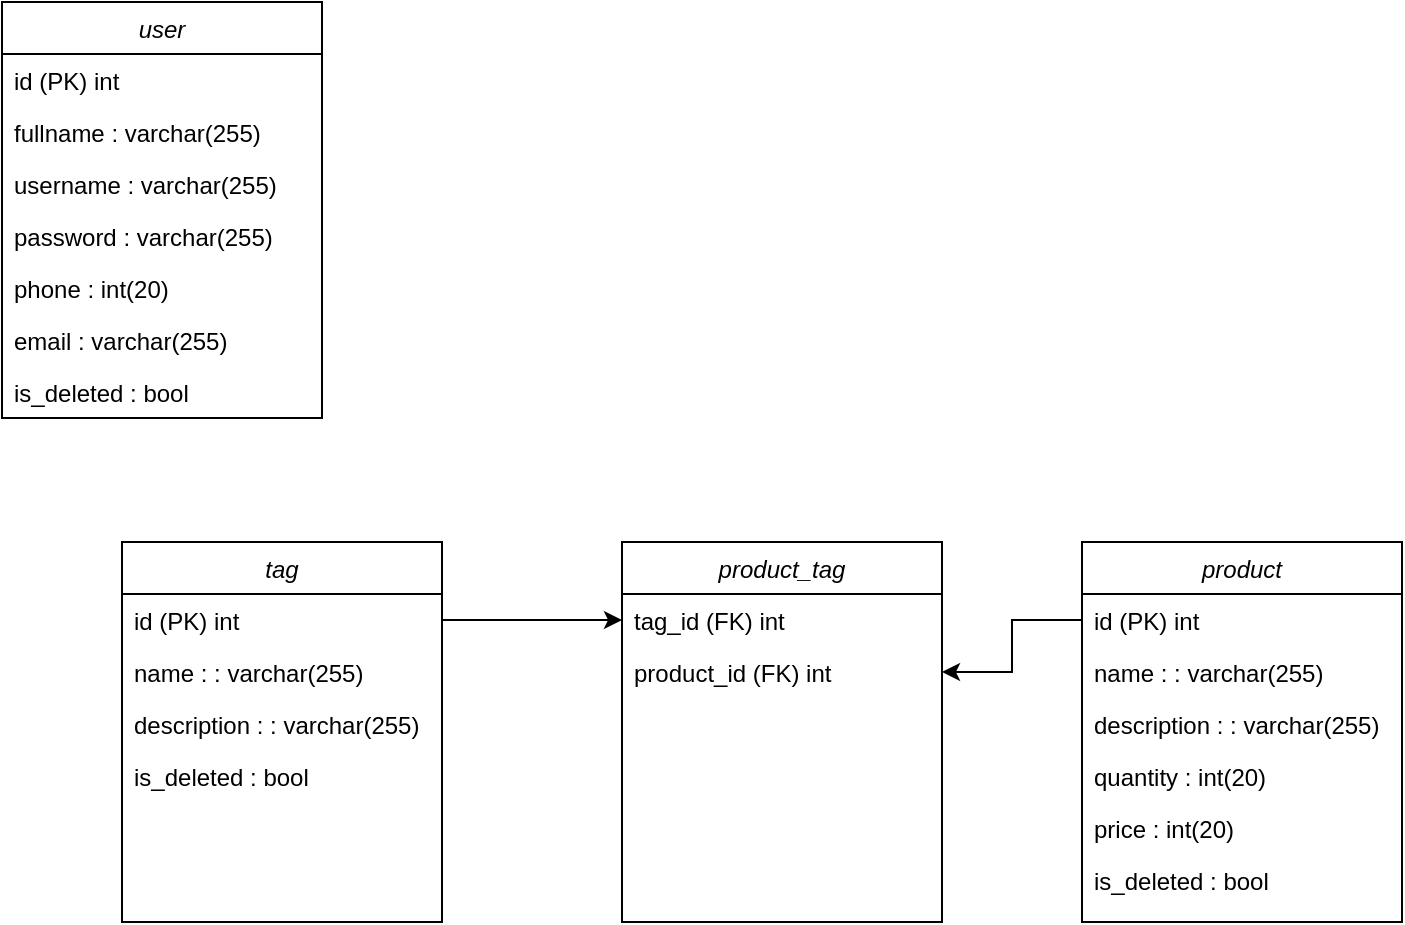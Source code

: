 <mxfile version="13.7.9" type="device"><diagram id="C5RBs43oDa-KdzZeNtuy" name="Page-1"><mxGraphModel dx="1486" dy="626" grid="1" gridSize="10" guides="1" tooltips="1" connect="1" arrows="1" fold="1" page="0" pageScale="1" pageWidth="827" pageHeight="1169" math="0" shadow="0"><root><mxCell id="WIyWlLk6GJQsqaUBKTNV-0"/><mxCell id="WIyWlLk6GJQsqaUBKTNV-1" parent="WIyWlLk6GJQsqaUBKTNV-0"/><mxCell id="zkfFHV4jXpPFQw0GAbJ--0" value="user" style="swimlane;fontStyle=2;align=center;verticalAlign=top;childLayout=stackLayout;horizontal=1;startSize=26;horizontalStack=0;resizeParent=1;resizeLast=0;collapsible=1;marginBottom=0;rounded=0;shadow=0;strokeWidth=1;" parent="WIyWlLk6GJQsqaUBKTNV-1" vertex="1"><mxGeometry x="-40" y="100" width="160" height="208" as="geometry"><mxRectangle x="230" y="140" width="160" height="26" as="alternateBounds"/></mxGeometry></mxCell><mxCell id="zkfFHV4jXpPFQw0GAbJ--1" value="id (PK) int" style="text;align=left;verticalAlign=top;spacingLeft=4;spacingRight=4;overflow=hidden;rotatable=0;points=[[0,0.5],[1,0.5]];portConstraint=eastwest;" parent="zkfFHV4jXpPFQw0GAbJ--0" vertex="1"><mxGeometry y="26" width="160" height="26" as="geometry"/></mxCell><mxCell id="zkfFHV4jXpPFQw0GAbJ--3" value="fullname : varchar(255)" style="text;align=left;verticalAlign=top;spacingLeft=4;spacingRight=4;overflow=hidden;rotatable=0;points=[[0,0.5],[1,0.5]];portConstraint=eastwest;rounded=0;shadow=0;html=0;" parent="zkfFHV4jXpPFQw0GAbJ--0" vertex="1"><mxGeometry y="52" width="160" height="26" as="geometry"/></mxCell><mxCell id="u3Dpxnb2LsOl-cjP4CKs-2" value="username : varchar(255)" style="text;align=left;verticalAlign=top;spacingLeft=4;spacingRight=4;overflow=hidden;rotatable=0;points=[[0,0.5],[1,0.5]];portConstraint=eastwest;rounded=0;shadow=0;html=0;" vertex="1" parent="zkfFHV4jXpPFQw0GAbJ--0"><mxGeometry y="78" width="160" height="26" as="geometry"/></mxCell><mxCell id="u3Dpxnb2LsOl-cjP4CKs-0" value="password : varchar(255)" style="text;align=left;verticalAlign=top;spacingLeft=4;spacingRight=4;overflow=hidden;rotatable=0;points=[[0,0.5],[1,0.5]];portConstraint=eastwest;rounded=0;shadow=0;html=0;" vertex="1" parent="zkfFHV4jXpPFQw0GAbJ--0"><mxGeometry y="104" width="160" height="26" as="geometry"/></mxCell><mxCell id="u3Dpxnb2LsOl-cjP4CKs-1" value="phone : int(20)" style="text;align=left;verticalAlign=top;spacingLeft=4;spacingRight=4;overflow=hidden;rotatable=0;points=[[0,0.5],[1,0.5]];portConstraint=eastwest;rounded=0;shadow=0;html=0;" vertex="1" parent="zkfFHV4jXpPFQw0GAbJ--0"><mxGeometry y="130" width="160" height="26" as="geometry"/></mxCell><mxCell id="zkfFHV4jXpPFQw0GAbJ--2" value="email : varchar(255)" style="text;align=left;verticalAlign=top;spacingLeft=4;spacingRight=4;overflow=hidden;rotatable=0;points=[[0,0.5],[1,0.5]];portConstraint=eastwest;rounded=0;shadow=0;html=0;" parent="zkfFHV4jXpPFQw0GAbJ--0" vertex="1"><mxGeometry y="156" width="160" height="26" as="geometry"/></mxCell><mxCell id="u3Dpxnb2LsOl-cjP4CKs-17" value="is_deleted : bool" style="text;align=left;verticalAlign=top;spacingLeft=4;spacingRight=4;overflow=hidden;rotatable=0;points=[[0,0.5],[1,0.5]];portConstraint=eastwest;rounded=0;shadow=0;html=0;" vertex="1" parent="zkfFHV4jXpPFQw0GAbJ--0"><mxGeometry y="182" width="160" height="26" as="geometry"/></mxCell><mxCell id="u3Dpxnb2LsOl-cjP4CKs-21" value="tag" style="swimlane;fontStyle=2;align=center;verticalAlign=top;childLayout=stackLayout;horizontal=1;startSize=26;horizontalStack=0;resizeParent=1;resizeLast=0;collapsible=1;marginBottom=0;rounded=0;shadow=0;strokeWidth=1;" vertex="1" parent="WIyWlLk6GJQsqaUBKTNV-1"><mxGeometry x="20" y="370" width="160" height="190" as="geometry"><mxRectangle x="230" y="140" width="160" height="26" as="alternateBounds"/></mxGeometry></mxCell><mxCell id="u3Dpxnb2LsOl-cjP4CKs-22" value="id (PK) int" style="text;align=left;verticalAlign=top;spacingLeft=4;spacingRight=4;overflow=hidden;rotatable=0;points=[[0,0.5],[1,0.5]];portConstraint=eastwest;" vertex="1" parent="u3Dpxnb2LsOl-cjP4CKs-21"><mxGeometry y="26" width="160" height="26" as="geometry"/></mxCell><mxCell id="u3Dpxnb2LsOl-cjP4CKs-23" value="name : : varchar(255)" style="text;align=left;verticalAlign=top;spacingLeft=4;spacingRight=4;overflow=hidden;rotatable=0;points=[[0,0.5],[1,0.5]];portConstraint=eastwest;rounded=0;shadow=0;html=0;" vertex="1" parent="u3Dpxnb2LsOl-cjP4CKs-21"><mxGeometry y="52" width="160" height="26" as="geometry"/></mxCell><mxCell id="u3Dpxnb2LsOl-cjP4CKs-24" value="description : : varchar(255)" style="text;align=left;verticalAlign=top;spacingLeft=4;spacingRight=4;overflow=hidden;rotatable=0;points=[[0,0.5],[1,0.5]];portConstraint=eastwest;rounded=0;shadow=0;html=0;" vertex="1" parent="u3Dpxnb2LsOl-cjP4CKs-21"><mxGeometry y="78" width="160" height="26" as="geometry"/></mxCell><mxCell id="u3Dpxnb2LsOl-cjP4CKs-27" value="is_deleted : bool" style="text;align=left;verticalAlign=top;spacingLeft=4;spacingRight=4;overflow=hidden;rotatable=0;points=[[0,0.5],[1,0.5]];portConstraint=eastwest;rounded=0;shadow=0;html=0;" vertex="1" parent="u3Dpxnb2LsOl-cjP4CKs-21"><mxGeometry y="104" width="160" height="26" as="geometry"/></mxCell><mxCell id="u3Dpxnb2LsOl-cjP4CKs-28" value="product_tag" style="swimlane;fontStyle=2;align=center;verticalAlign=top;childLayout=stackLayout;horizontal=1;startSize=26;horizontalStack=0;resizeParent=1;resizeLast=0;collapsible=1;marginBottom=0;rounded=0;shadow=0;strokeWidth=1;" vertex="1" parent="WIyWlLk6GJQsqaUBKTNV-1"><mxGeometry x="270" y="370" width="160" height="190" as="geometry"><mxRectangle x="230" y="140" width="160" height="26" as="alternateBounds"/></mxGeometry></mxCell><mxCell id="u3Dpxnb2LsOl-cjP4CKs-35" value="tag_id (FK) int" style="text;align=left;verticalAlign=top;spacingLeft=4;spacingRight=4;overflow=hidden;rotatable=0;points=[[0,0.5],[1,0.5]];portConstraint=eastwest;" vertex="1" parent="u3Dpxnb2LsOl-cjP4CKs-28"><mxGeometry y="26" width="160" height="26" as="geometry"/></mxCell><mxCell id="u3Dpxnb2LsOl-cjP4CKs-36" value="product_id (FK) int" style="text;align=left;verticalAlign=top;spacingLeft=4;spacingRight=4;overflow=hidden;rotatable=0;points=[[0,0.5],[1,0.5]];portConstraint=eastwest;" vertex="1" parent="u3Dpxnb2LsOl-cjP4CKs-28"><mxGeometry y="52" width="160" height="26" as="geometry"/></mxCell><mxCell id="u3Dpxnb2LsOl-cjP4CKs-3" value="product" style="swimlane;fontStyle=2;align=center;verticalAlign=top;childLayout=stackLayout;horizontal=1;startSize=26;horizontalStack=0;resizeParent=1;resizeLast=0;collapsible=1;marginBottom=0;rounded=0;shadow=0;strokeWidth=1;" vertex="1" parent="WIyWlLk6GJQsqaUBKTNV-1"><mxGeometry x="500" y="370" width="160" height="190" as="geometry"><mxRectangle x="230" y="140" width="160" height="26" as="alternateBounds"/></mxGeometry></mxCell><mxCell id="u3Dpxnb2LsOl-cjP4CKs-4" value="id (PK) int" style="text;align=left;verticalAlign=top;spacingLeft=4;spacingRight=4;overflow=hidden;rotatable=0;points=[[0,0.5],[1,0.5]];portConstraint=eastwest;" vertex="1" parent="u3Dpxnb2LsOl-cjP4CKs-3"><mxGeometry y="26" width="160" height="26" as="geometry"/></mxCell><mxCell id="u3Dpxnb2LsOl-cjP4CKs-5" value="name : : varchar(255)" style="text;align=left;verticalAlign=top;spacingLeft=4;spacingRight=4;overflow=hidden;rotatable=0;points=[[0,0.5],[1,0.5]];portConstraint=eastwest;rounded=0;shadow=0;html=0;" vertex="1" parent="u3Dpxnb2LsOl-cjP4CKs-3"><mxGeometry y="52" width="160" height="26" as="geometry"/></mxCell><mxCell id="u3Dpxnb2LsOl-cjP4CKs-6" value="description : : varchar(255)" style="text;align=left;verticalAlign=top;spacingLeft=4;spacingRight=4;overflow=hidden;rotatable=0;points=[[0,0.5],[1,0.5]];portConstraint=eastwest;rounded=0;shadow=0;html=0;" vertex="1" parent="u3Dpxnb2LsOl-cjP4CKs-3"><mxGeometry y="78" width="160" height="26" as="geometry"/></mxCell><mxCell id="u3Dpxnb2LsOl-cjP4CKs-10" value="quantity : int(20)" style="text;align=left;verticalAlign=top;spacingLeft=4;spacingRight=4;overflow=hidden;rotatable=0;points=[[0,0.5],[1,0.5]];portConstraint=eastwest;rounded=0;shadow=0;html=0;" vertex="1" parent="u3Dpxnb2LsOl-cjP4CKs-3"><mxGeometry y="104" width="160" height="26" as="geometry"/></mxCell><mxCell id="u3Dpxnb2LsOl-cjP4CKs-11" value="price : int(20)" style="text;align=left;verticalAlign=top;spacingLeft=4;spacingRight=4;overflow=hidden;rotatable=0;points=[[0,0.5],[1,0.5]];portConstraint=eastwest;rounded=0;shadow=0;html=0;" vertex="1" parent="u3Dpxnb2LsOl-cjP4CKs-3"><mxGeometry y="130" width="160" height="26" as="geometry"/></mxCell><mxCell id="u3Dpxnb2LsOl-cjP4CKs-16" value="is_deleted : bool" style="text;align=left;verticalAlign=top;spacingLeft=4;spacingRight=4;overflow=hidden;rotatable=0;points=[[0,0.5],[1,0.5]];portConstraint=eastwest;rounded=0;shadow=0;html=0;" vertex="1" parent="u3Dpxnb2LsOl-cjP4CKs-3"><mxGeometry y="156" width="160" height="26" as="geometry"/></mxCell><mxCell id="u3Dpxnb2LsOl-cjP4CKs-37" style="edgeStyle=orthogonalEdgeStyle;rounded=0;orthogonalLoop=1;jettySize=auto;html=1;entryX=0;entryY=0.5;entryDx=0;entryDy=0;" edge="1" parent="WIyWlLk6GJQsqaUBKTNV-1" source="u3Dpxnb2LsOl-cjP4CKs-22" target="u3Dpxnb2LsOl-cjP4CKs-35"><mxGeometry relative="1" as="geometry"/></mxCell><mxCell id="u3Dpxnb2LsOl-cjP4CKs-38" style="edgeStyle=orthogonalEdgeStyle;rounded=0;orthogonalLoop=1;jettySize=auto;html=1;entryX=1;entryY=0.5;entryDx=0;entryDy=0;" edge="1" parent="WIyWlLk6GJQsqaUBKTNV-1" source="u3Dpxnb2LsOl-cjP4CKs-4" target="u3Dpxnb2LsOl-cjP4CKs-36"><mxGeometry relative="1" as="geometry"/></mxCell></root></mxGraphModel></diagram></mxfile>